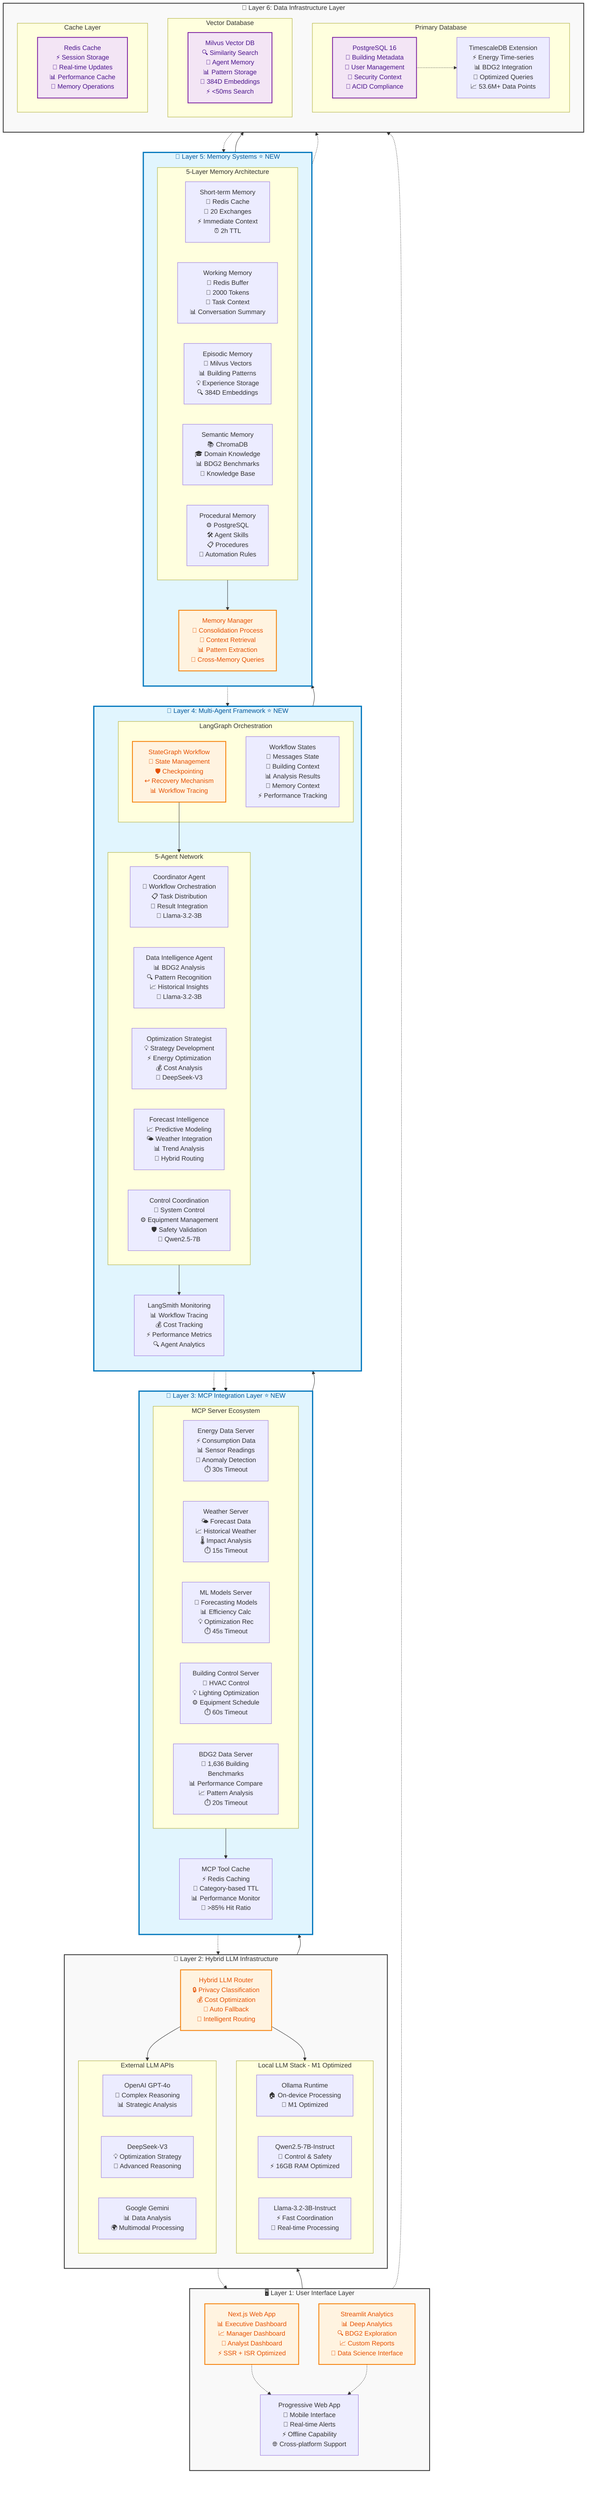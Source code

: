 graph TB
    %% EAIO Complete 6-Layer Architecture Diagram
    %% Generated from Enhanced Architecture Summary v2.0
    %% Real-world validated with BDG2 dataset integration
    
    subgraph Layer1 ["🖥️ Layer 1: User Interface Layer"]
        direction TB
        NextJS["Next.js Web App<br/>📊 Executive Dashboard<br/>📈 Manager Dashboard<br/>🔧 Analyst Dashboard<br/>⚡ SSR + ISR Optimized"]
        Streamlit["Streamlit Analytics<br/>📊 Deep Analytics<br/>🔍 BDG2 Exploration<br/>📈 Custom Reports<br/>🎯 Data Science Interface"]
        PWA["Progressive Web App<br/>📱 Mobile Interface<br/>🔔 Real-time Alerts<br/>⚡ Offline Capability<br/>🌐 Cross-platform Support"]
        NextJS -.-> PWA
        Streamlit -.-> PWA
    end
    
    subgraph Layer2 ["🧠 Layer 2: Hybrid LLM Infrastructure"]
        direction TB
        HybridRouter["Hybrid LLM Router<br/>🔒 Privacy Classification<br/>💰 Cost Optimization<br/>🔄 Auto Fallback<br/>🎯 Intelligent Routing"]
        
        subgraph LocalLLM ["Local LLM Stack - M1 Optimized"]
            Ollama["Ollama Runtime<br/>🏠 On-device Processing<br/>🚀 M1 Optimized"]
            Qwen["Qwen2.5-7B-Instruct<br/>🎯 Control & Safety<br/>⚡ 16GB RAM Optimized"]
            Llama["Llama-3.2-3B-Instruct<br/>⚡ Fast Coordination<br/>🔄 Real-time Processing"]
        end
        
        subgraph ExternalAPI ["External LLM APIs"]
            OpenAI["OpenAI GPT-4o<br/>🧠 Complex Reasoning<br/>📊 Strategic Analysis"]
            DeepSeek["DeepSeek-V3<br/>💡 Optimization Strategy<br/>🔬 Advanced Reasoning"]
            Gemini["Google Gemini<br/>📊 Data Analysis<br/>🌍 Multimodal Processing"]
        end
        
        HybridRouter --> LocalLLM
        HybridRouter --> ExternalAPI
    end
    
    subgraph Layer3 ["🔌 Layer 3: MCP Integration Layer ⭐ NEW"]
        direction TB
        
        subgraph MCPServers ["MCP Server Ecosystem"]
            EnergyMCP["Energy Data Server<br/>⚡ Consumption Data<br/>📊 Sensor Readings<br/>🚨 Anomaly Detection<br/>⏱️ 30s Timeout"]
            WeatherMCP["Weather Server<br/>🌤️ Forecast Data<br/>📈 Historical Weather<br/>🌡️ Impact Analysis<br/>⏱️ 15s Timeout"]
            MLMCP["ML Models Server<br/>🤖 Forecasting Models<br/>📊 Efficiency Calc<br/>💡 Optimization Rec<br/>⏱️ 45s Timeout"]
            ControlMCP["Building Control Server<br/>🏢 HVAC Control<br/>💡 Lighting Optimization<br/>⚙️ Equipment Schedule<br/>⏱️ 60s Timeout"]
            BDG2MCP["BDG2 Data Server<br/>🏢 1,636 Building Benchmarks<br/>📊 Performance Compare<br/>📈 Pattern Analysis<br/>⏱️ 20s Timeout"]
        end
        
        MCPCache["MCP Tool Cache<br/>⚡ Redis Caching<br/>🎯 Category-based TTL<br/>📊 Performance Monitor<br/>🚀 >85% Hit Ratio"]
        MCPServers --> MCPCache
    end
    
    subgraph Layer4 ["🤖 Layer 4: Multi-Agent Framework ⭐ NEW"]
        direction TB
        
        subgraph LangGraphCore ["LangGraph Orchestration"]
            StateGraph["StateGraph Workflow<br/>🔄 State Management<br/>🛡️ Checkpointing<br/>↩️ Recovery Mechanism<br/>📊 Workflow Tracing"]
            WorkflowStates["Workflow States<br/>💬 Messages State<br/>🏢 Building Context<br/>📊 Analysis Results<br/>🧠 Memory Context<br/>⚡ Performance Tracking"]
        end
        
        subgraph AgentNetwork ["5-Agent Network"]
            CoordAgent["Coordinator Agent<br/>🎯 Workflow Orchestration<br/>📋 Task Distribution<br/>🔄 Result Integration<br/>🧠 Llama-3.2-3B"]
            DataAgent["Data Intelligence Agent<br/>📊 BDG2 Analysis<br/>🔍 Pattern Recognition<br/>📈 Historical Insights<br/>🧠 Llama-3.2-3B"]
            OptAgent["Optimization Strategist<br/>💡 Strategy Development<br/>⚡ Energy Optimization<br/>💰 Cost Analysis<br/>🧠 DeepSeek-V3"]
            ForecastAgent["Forecast Intelligence<br/>📈 Predictive Modeling<br/>🌤️ Weather Integration<br/>📊 Trend Analysis<br/>🧠 Hybrid Routing"]
            ControlAgent["Control Coordination<br/>🏢 System Control<br/>⚙️ Equipment Management<br/>🛡️ Safety Validation<br/>🧠 Qwen2.5-7B"]
        end
        
        LangSmith["LangSmith Monitoring<br/>📊 Workflow Tracing<br/>💰 Cost Tracking<br/>⚡ Performance Metrics<br/>🔍 Agent Analytics"]
        
        StateGraph --> AgentNetwork
        AgentNetwork --> LangSmith
    end
    
    subgraph Layer5 ["🧠 Layer 5: Memory Systems ⭐ NEW"]
        direction TB
        
        subgraph MemoryLayers ["5-Layer Memory Architecture"]
            ShortTerm["Short-term Memory<br/>💭 Redis Cache<br/>🔄 20 Exchanges<br/>⚡ Immediate Context<br/>⏰ 2h TTL"]
            Working["Working Memory<br/>🧠 Redis Buffer<br/>📝 2000 Tokens<br/>🎯 Task Context<br/>📊 Conversation Summary"]
            Episodic["Episodic Memory<br/>🏢 Milvus Vectors<br/>📊 Building Patterns<br/>💡 Experience Storage<br/>🔍 384D Embeddings"]
            Semantic["Semantic Memory<br/>📚 ChromaDB<br/>🎓 Domain Knowledge<br/>📊 BDG2 Benchmarks<br/>🧠 Knowledge Base"]
            Procedural["Procedural Memory<br/>⚙️ PostgreSQL<br/>🛠️ Agent Skills<br/>📋 Procedures<br/>🔧 Automation Rules"]
        end
        
        MemoryManager["Memory Manager<br/>🔄 Consolidation Process<br/>🎯 Context Retrieval<br/>📊 Pattern Extraction<br/>🧠 Cross-Memory Queries"]
        MemoryLayers --> MemoryManager
    end
    
    subgraph Layer6 ["💾 Layer 6: Data Infrastructure Layer"]
        direction TB
        
        subgraph PrimaryDB ["Primary Database"]
            PostgreSQL["PostgreSQL 16<br/>🏢 Building Metadata<br/>👥 User Management<br/>🔐 Security Context<br/>🔗 ACID Compliance"]
            TimescaleDB["TimescaleDB Extension<br/>⚡ Energy Time-series<br/>📊 BDG2 Integration<br/>🚀 Optimized Queries<br/>📈 53.6M+ Data Points"]
        end
        
        subgraph VectorDB ["Vector Database"]
            Milvus["Milvus Vector DB<br/>🔍 Similarity Search<br/>🧠 Agent Memory<br/>📊 Pattern Storage<br/>🎯 384D Embeddings<br/>⚡ <50ms Search"]
        end
        
        subgraph CacheLayer ["Cache Layer"]
            Redis["Redis Cache<br/>⚡ Session Storage<br/>🔄 Real-time Updates<br/>📊 Performance Cache<br/>🚀 Memory Operations"]
        end
        
        PostgreSQL -.-> TimescaleDB
    end
    
    %% Layer Connections
    Layer1 --> Layer2
    Layer2 --> Layer3
    Layer3 --> Layer4
    Layer4 --> Layer5
    Layer5 --> Layer6
    
    %% Cross-layer Integrations
    Layer4 -.-> Layer3
    Layer5 -.-> Layer6
    Layer1 -.-> Layer6
    
    %% Real-time Data Flows
    Layer6 -.-> Layer5
    Layer5 -.-> Layer4
    Layer4 -.-> Layer3
    Layer3 -.-> Layer2
    Layer2 -.-> Layer1
    
    %% Styling
    classDef layerStyle fill:#f9f9f9,stroke:#333,stroke-width:2px,color:#333
    classDef newFeature fill:#e1f5fe,stroke:#0277bd,stroke-width:3px,color:#01579b
    classDef coreComponent fill:#fff3e0,stroke:#f57c00,stroke-width:2px,color:#e65100
    classDef infrastructure fill:#f3e5f5,stroke:#7b1fa2,stroke-width:2px,color:#4a148c
    
    class Layer1,Layer2,Layer3,Layer4,Layer5,Layer6 layerStyle
    class Layer3,Layer4,Layer5 newFeature
    class NextJS,Streamlit,HybridRouter,StateGraph,MemoryManager coreComponent
    class PostgreSQL,Milvus,Redis infrastructure